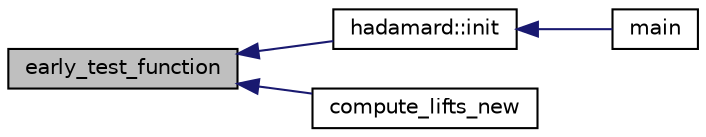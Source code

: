 digraph "early_test_function"
{
  edge [fontname="Helvetica",fontsize="10",labelfontname="Helvetica",labelfontsize="10"];
  node [fontname="Helvetica",fontsize="10",shape=record];
  rankdir="LR";
  Node26 [label="early_test_function",height=0.2,width=0.4,color="black", fillcolor="grey75", style="filled", fontcolor="black"];
  Node26 -> Node27 [dir="back",color="midnightblue",fontsize="10",style="solid",fontname="Helvetica"];
  Node27 [label="hadamard::init",height=0.2,width=0.4,color="black", fillcolor="white", style="filled",URL="$d7/dbb/classhadamard.html#a16af359850b8bdd0d2a73e260d496c33"];
  Node27 -> Node28 [dir="back",color="midnightblue",fontsize="10",style="solid",fontname="Helvetica"];
  Node28 [label="main",height=0.2,width=0.4,color="black", fillcolor="white", style="filled",URL="$dd/d1d/hadamard_8_c.html#a3c04138a5bfe5d72780bb7e82a18e627"];
  Node26 -> Node29 [dir="back",color="midnightblue",fontsize="10",style="solid",fontname="Helvetica"];
  Node29 [label="compute_lifts_new",height=0.2,width=0.4,color="black", fillcolor="white", style="filled",URL="$d0/d76/tl__algebra__and__number__theory_8h.html#a7572cd3732ca8df324632282e9002dc4"];
}
